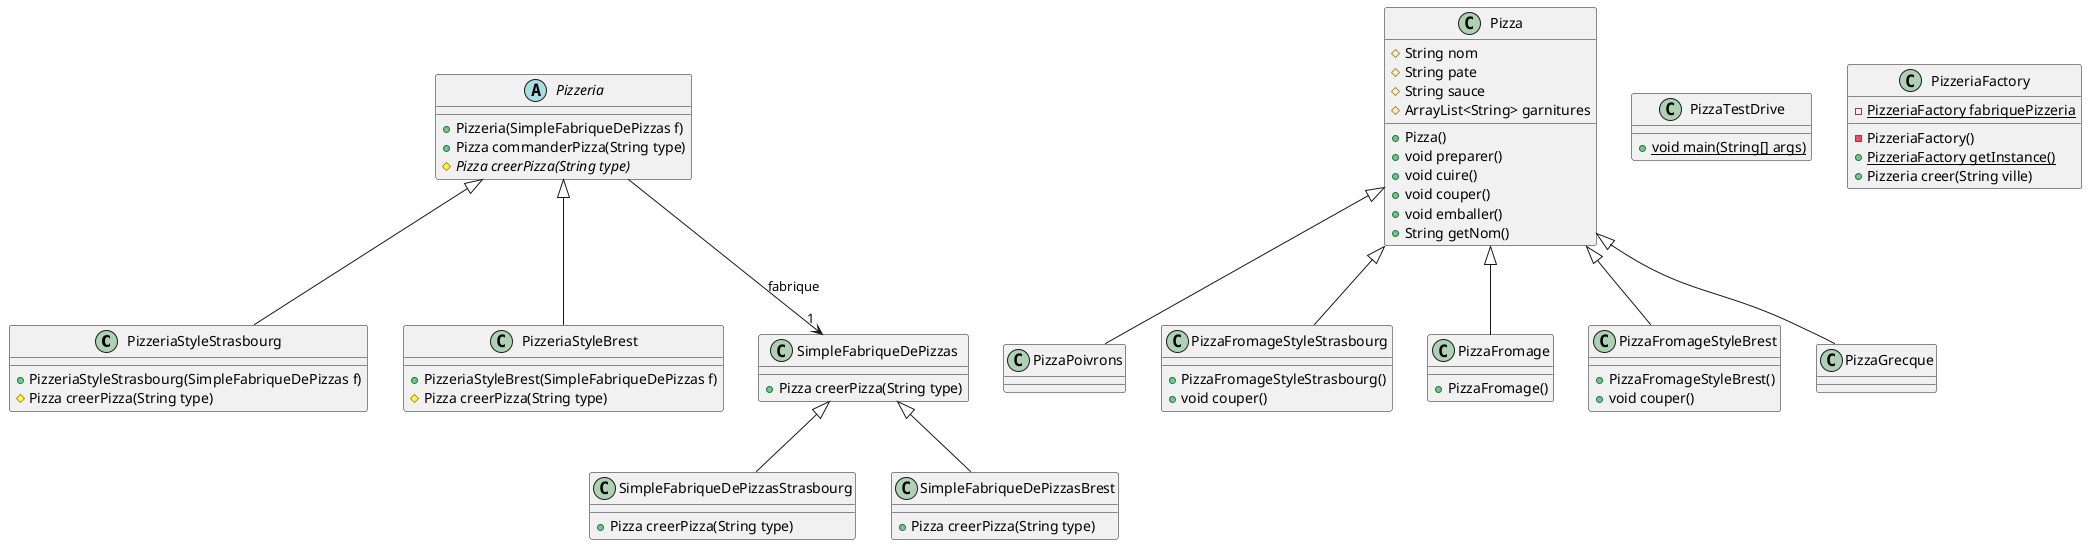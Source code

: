 @startuml
class PizzeriaStyleStrasbourg [[java:pizzeria.PizzeriaStyleStrasbourg]] {
	+PizzeriaStyleStrasbourg(SimpleFabriqueDePizzas f)
	#Pizza creerPizza(String type)
}
class Pizzeria [[java:pizzeria.Pizzeria]] {
}
Pizzeria <|-- PizzeriaStyleStrasbourg
class PizzaPoivrons [[java:pizza.PizzaPoivrons]] {
}
class Pizza [[java:pizza.Pizza]] {
}
Pizza <|-- PizzaPoivrons
class PizzeriaStyleBrest [[java:pizzeria.PizzeriaStyleBrest]] {
	+PizzeriaStyleBrest(SimpleFabriqueDePizzas f)
	#Pizza creerPizza(String type)
}
class Pizzeria [[java:pizzeria.Pizzeria]] {
}
Pizzeria <|-- PizzeriaStyleBrest
class PizzaFromageStyleStrasbourg [[java:pizza.PizzaFromageStyleStrasbourg]] {
	+PizzaFromageStyleStrasbourg()
	+void couper()
}
class Pizza [[java:pizza.Pizza]] {
}
Pizza <|-- PizzaFromageStyleStrasbourg
class SimpleFabriqueDePizzasStrasbourg [[java:pizza.SimpleFabriqueDePizzasStrasbourg]] {
	+Pizza creerPizza(String type)
}
class SimpleFabriqueDePizzas [[java:pizza.SimpleFabriqueDePizzas]] {
}
SimpleFabriqueDePizzas <|-- SimpleFabriqueDePizzasStrasbourg
abstract class Pizzeria [[java:pizzeria.Pizzeria]] {
	+Pizzeria(SimpleFabriqueDePizzas f)
	+Pizza commanderPizza(String type)
	#{abstract}Pizza creerPizza(String type)
}
class SimpleFabriqueDePizzas [[java:pizza.SimpleFabriqueDePizzas]] {
}
Pizzeria --> "1" SimpleFabriqueDePizzas : fabrique
class PizzaTestDrive [[java:PizzaTestDrive]] {
	+{static}void main(String[] args)
}
class PizzeriaFactory [[java:pizzeria.PizzeriaFactory]] {
	-{static}PizzeriaFactory fabriquePizzeria
	-PizzeriaFactory()
	+{static}PizzeriaFactory getInstance()
	+Pizzeria creer(String ville)
}
abstract class Pizza [[java:pizza.Pizza]] {
	#String nom
	#String pate
	#String sauce
	#ArrayList<String> garnitures
	+Pizza()
	+void preparer()
	+void cuire()
	+void couper()
	+void emballer()
	+String getNom()
}
abstract class SimpleFabriqueDePizzas [[java:pizza.SimpleFabriqueDePizzas]] {
	+Pizza creerPizza(String type)
}
class PizzaFromage [[java:pizza.PizzaFromage]] {
	+PizzaFromage()
}
class Pizza [[java:pizza.Pizza]] {
}
Pizza <|-- PizzaFromage
class SimpleFabriqueDePizzasBrest [[java:pizza.SimpleFabriqueDePizzasBrest]] {
	+Pizza creerPizza(String type)
}
class SimpleFabriqueDePizzas [[java:pizza.SimpleFabriqueDePizzas]] {
}
SimpleFabriqueDePizzas <|-- SimpleFabriqueDePizzasBrest
class PizzaFromageStyleBrest [[java:pizza.PizzaFromageStyleBrest]] {
	+PizzaFromageStyleBrest()
	+void couper()
}
class Pizza [[java:pizza.Pizza]] {
}
Pizza <|-- PizzaFromageStyleBrest
class PizzaGrecque [[java:pizza.PizzaGrecque]] {
}
class Pizza [[java:pizza.Pizza]] {
}
Pizza <|-- PizzaGrecque

@enduml